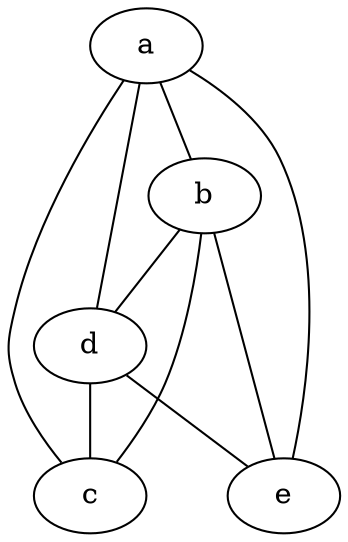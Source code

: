 strict graph teste_clique{
	a -- b
	b -- c
	c -- a
	a -- d
	b -- d
	d -- c
	e -- b
	d -- e
	a -- e
//	e -- c
}
